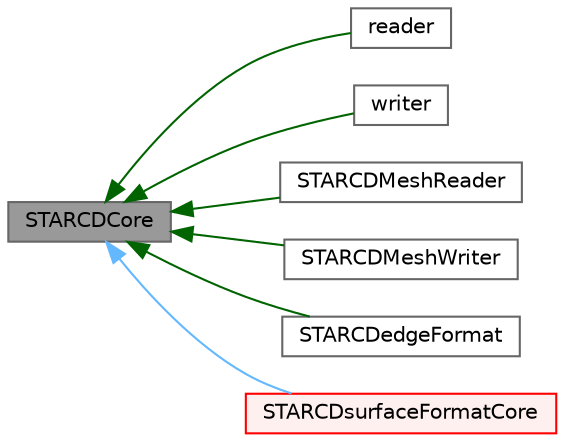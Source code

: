 digraph "STARCDCore"
{
 // LATEX_PDF_SIZE
  bgcolor="transparent";
  edge [fontname=Helvetica,fontsize=10,labelfontname=Helvetica,labelfontsize=10];
  node [fontname=Helvetica,fontsize=10,shape=box,height=0.2,width=0.4];
  rankdir="LR";
  Node1 [id="Node000001",label="STARCDCore",height=0.2,width=0.4,color="gray40", fillcolor="grey60", style="filled", fontcolor="black",tooltip="Core routines used when reading/writing PROSTAR vrt/cel/bnd files."];
  Node1 -> Node2 [id="edge1_Node000001_Node000002",dir="back",color="darkgreen",style="solid",tooltip=" "];
  Node2 [id="Node000002",label="reader",height=0.2,width=0.4,color="gray40", fillcolor="white", style="filled",URL="$classFoam_1_1ccm_1_1reader.html",tooltip="Reads CCM files as written by PROSTAR/STARCCM."];
  Node1 -> Node3 [id="edge2_Node000001_Node000003",dir="back",color="darkgreen",style="solid",tooltip=" "];
  Node3 [id="Node000003",label="writer",height=0.2,width=0.4,color="gray40", fillcolor="white", style="filled",URL="$classFoam_1_1ccm_1_1writer.html",tooltip="Write OpenFOAM meshes and/or results to CCM format."];
  Node1 -> Node4 [id="edge3_Node000001_Node000004",dir="back",color="darkgreen",style="solid",tooltip=" "];
  Node4 [id="Node000004",label="STARCDMeshReader",height=0.2,width=0.4,color="gray40", fillcolor="white", style="filled",URL="$classFoam_1_1fileFormats_1_1STARCDMeshReader.html",tooltip="Read PROSTAR vrt/cel/bnd files. The protected data in meshReader are filled."];
  Node1 -> Node5 [id="edge4_Node000001_Node000005",dir="back",color="darkgreen",style="solid",tooltip=" "];
  Node5 [id="Node000005",label="STARCDMeshWriter",height=0.2,width=0.4,color="gray40", fillcolor="white", style="filled",URL="$classFoam_1_1fileFormats_1_1STARCDMeshWriter.html",tooltip="Writes polyMesh in PROSTAR (v4) bnd/cel/vrt format."];
  Node1 -> Node6 [id="edge5_Node000001_Node000006",dir="back",color="darkgreen",style="solid",tooltip=" "];
  Node6 [id="Node000006",label="STARCDedgeFormat",height=0.2,width=0.4,color="gray40", fillcolor="white", style="filled",URL="$classFoam_1_1fileFormats_1_1STARCDedgeFormat.html",tooltip="Read/write the lines from PROSTAR vrt/cel files."];
  Node1 -> Node7 [id="edge6_Node000001_Node000007",dir="back",color="steelblue1",style="solid",tooltip=" "];
  Node7 [id="Node000007",label="STARCDsurfaceFormatCore",height=0.2,width=0.4,color="red", fillcolor="#FFF0F0", style="filled",URL="$classFoam_1_1fileFormats_1_1STARCDsurfaceFormatCore.html",tooltip="Internal class used by the STARCDsurfaceFormat."];
}
